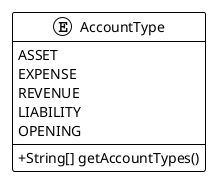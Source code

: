 @startuml
!theme plain
skinparam classAttributeIconSize 0
Enum AccountType {
ASSET
EXPENSE
REVENUE
LIABILITY
OPENING
__
+ String[] getAccountTypes()
}
@enduml
